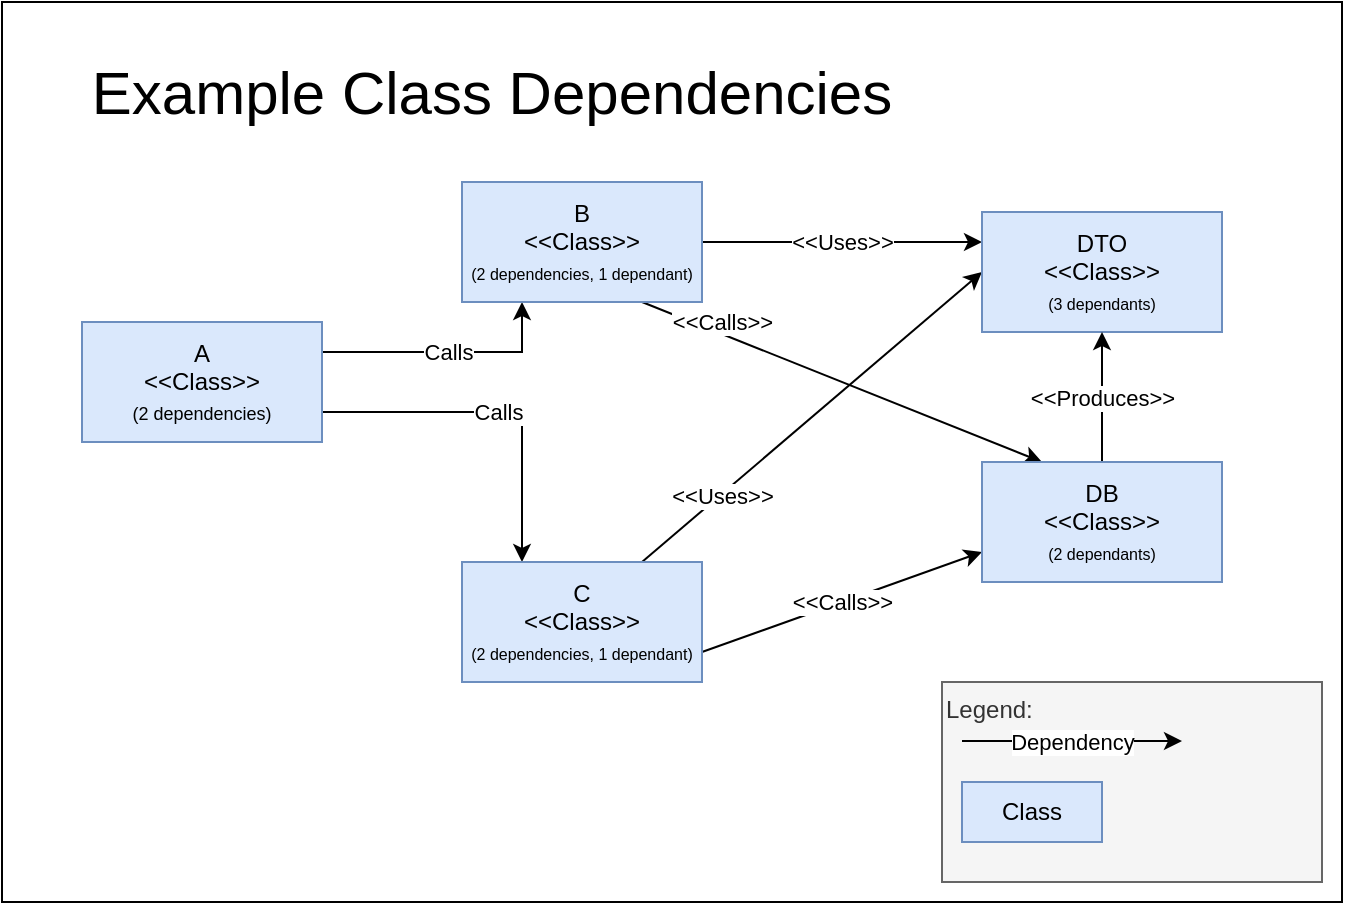 <mxfile>
    <diagram id="Jew0E0f_IU6ONkUttVpx" name="Page-2">
        <mxGraphModel dx="2199" dy="1421" grid="1" gridSize="10" guides="1" tooltips="1" connect="1" arrows="1" fold="1" page="1" pageScale="1" pageWidth="850" pageHeight="1100" math="0" shadow="0">
            <root>
                <mxCell id="8cNJv2CRTl0BE4FWie6P-0"/>
                <mxCell id="8cNJv2CRTl0BE4FWie6P-1" parent="8cNJv2CRTl0BE4FWie6P-0"/>
                <mxCell id="oEdM2Cvzhnc2OgbvoPjc-6" value="" style="rounded=0;whiteSpace=wrap;html=1;fontSize=30;align=left;verticalAlign=top;" parent="8cNJv2CRTl0BE4FWie6P-1" vertex="1">
                    <mxGeometry x="140" y="170" width="670" height="450" as="geometry"/>
                </mxCell>
                <mxCell id="oEdM2Cvzhnc2OgbvoPjc-1" value="Legend:" style="rounded=0;whiteSpace=wrap;html=1;verticalAlign=top;align=left;fillColor=#f5f5f5;strokeColor=#666666;fontColor=#333333;" parent="8cNJv2CRTl0BE4FWie6P-1" vertex="1">
                    <mxGeometry x="610" y="510" width="190" height="100" as="geometry"/>
                </mxCell>
                <mxCell id="iHU3DO1LwczNjCcZMyCM-0" value="Calls" style="edgeStyle=orthogonalEdgeStyle;rounded=0;orthogonalLoop=1;jettySize=auto;html=1;exitX=1;exitY=0.25;exitDx=0;exitDy=0;entryX=0.25;entryY=1;entryDx=0;entryDy=0;" parent="8cNJv2CRTl0BE4FWie6P-1" source="iHU3DO1LwczNjCcZMyCM-2" target="iHU3DO1LwczNjCcZMyCM-5" edge="1">
                    <mxGeometry relative="1" as="geometry"/>
                </mxCell>
                <mxCell id="iHU3DO1LwczNjCcZMyCM-1" value="Calls" style="edgeStyle=orthogonalEdgeStyle;rounded=0;orthogonalLoop=1;jettySize=auto;html=1;exitX=1;exitY=0.75;exitDx=0;exitDy=0;entryX=0.25;entryY=0;entryDx=0;entryDy=0;" parent="8cNJv2CRTl0BE4FWie6P-1" source="iHU3DO1LwczNjCcZMyCM-2" target="iHU3DO1LwczNjCcZMyCM-8" edge="1">
                    <mxGeometry relative="1" as="geometry"/>
                </mxCell>
                <mxCell id="iHU3DO1LwczNjCcZMyCM-2" value="A&lt;br&gt;&amp;lt;&amp;lt;Class&amp;gt;&amp;gt;&lt;br&gt;&lt;font style=&quot;font-size: 9px&quot;&gt;(2 dependencies)&lt;/font&gt;" style="rounded=0;whiteSpace=wrap;html=1;fillColor=#dae8fc;strokeColor=#6c8ebf;" parent="8cNJv2CRTl0BE4FWie6P-1" vertex="1">
                    <mxGeometry x="180" y="330" width="120" height="60" as="geometry"/>
                </mxCell>
                <mxCell id="iHU3DO1LwczNjCcZMyCM-3" value="&amp;lt;&amp;lt;Uses&amp;gt;&amp;gt;" style="rounded=0;orthogonalLoop=1;jettySize=auto;html=1;exitX=1;exitY=0.5;exitDx=0;exitDy=0;entryX=0;entryY=0.25;entryDx=0;entryDy=0;" parent="8cNJv2CRTl0BE4FWie6P-1" source="iHU3DO1LwczNjCcZMyCM-5" target="iHU3DO1LwczNjCcZMyCM-9" edge="1">
                    <mxGeometry relative="1" as="geometry"/>
                </mxCell>
                <mxCell id="iHU3DO1LwczNjCcZMyCM-4" value="&amp;lt;&amp;lt;Calls&amp;gt;&amp;gt;" style="rounded=0;orthogonalLoop=1;jettySize=auto;html=1;exitX=0.75;exitY=1;exitDx=0;exitDy=0;entryX=0.25;entryY=0;entryDx=0;entryDy=0;" parent="8cNJv2CRTl0BE4FWie6P-1" source="iHU3DO1LwczNjCcZMyCM-5" target="iHU3DO1LwczNjCcZMyCM-23" edge="1">
                    <mxGeometry x="-0.621" y="6" relative="1" as="geometry">
                        <mxPoint as="offset"/>
                    </mxGeometry>
                </mxCell>
                <mxCell id="iHU3DO1LwczNjCcZMyCM-5" value="B&lt;br&gt;&amp;lt;&amp;lt;Class&amp;gt;&amp;gt;&lt;br&gt;&lt;font style=&quot;font-size: 8px&quot;&gt;(2 dependencies, 1 dependant)&lt;/font&gt;" style="rounded=0;whiteSpace=wrap;html=1;fillColor=#dae8fc;strokeColor=#6c8ebf;" parent="8cNJv2CRTl0BE4FWie6P-1" vertex="1">
                    <mxGeometry x="370" y="260" width="120" height="60" as="geometry"/>
                </mxCell>
                <mxCell id="iHU3DO1LwczNjCcZMyCM-6" value="&amp;lt;&amp;lt;Uses&amp;gt;&amp;gt;" style="rounded=0;orthogonalLoop=1;jettySize=auto;html=1;exitX=0.75;exitY=0;exitDx=0;exitDy=0;entryX=0;entryY=0.5;entryDx=0;entryDy=0;" parent="8cNJv2CRTl0BE4FWie6P-1" source="iHU3DO1LwczNjCcZMyCM-8" target="iHU3DO1LwczNjCcZMyCM-9" edge="1">
                    <mxGeometry x="-0.539" y="-1" relative="1" as="geometry">
                        <mxPoint as="offset"/>
                    </mxGeometry>
                </mxCell>
                <mxCell id="iHU3DO1LwczNjCcZMyCM-7" value="&amp;lt;&amp;lt;Calls&amp;gt;&amp;gt;" style="rounded=0;orthogonalLoop=1;jettySize=auto;html=1;exitX=1;exitY=0.75;exitDx=0;exitDy=0;entryX=0;entryY=0.75;entryDx=0;entryDy=0;" parent="8cNJv2CRTl0BE4FWie6P-1" source="iHU3DO1LwczNjCcZMyCM-8" target="iHU3DO1LwczNjCcZMyCM-23" edge="1">
                    <mxGeometry relative="1" as="geometry"/>
                </mxCell>
                <mxCell id="iHU3DO1LwczNjCcZMyCM-8" value="C&lt;br&gt;&amp;lt;&amp;lt;Class&amp;gt;&amp;gt;&lt;br&gt;&lt;font style=&quot;font-size: 8px&quot;&gt;(2 dependencies, 1 dependant)&lt;/font&gt;" style="rounded=0;whiteSpace=wrap;html=1;fillColor=#dae8fc;strokeColor=#6c8ebf;" parent="8cNJv2CRTl0BE4FWie6P-1" vertex="1">
                    <mxGeometry x="370" y="450" width="120" height="60" as="geometry"/>
                </mxCell>
                <mxCell id="iHU3DO1LwczNjCcZMyCM-9" value="DTO&lt;br&gt;&amp;lt;&amp;lt;Class&amp;gt;&amp;gt;&lt;br&gt;&lt;font style=&quot;font-size: 8px&quot;&gt;(3 dependants)&lt;/font&gt;" style="rounded=0;whiteSpace=wrap;html=1;fillColor=#dae8fc;strokeColor=#6c8ebf;" parent="8cNJv2CRTl0BE4FWie6P-1" vertex="1">
                    <mxGeometry x="630" y="275" width="120" height="60" as="geometry"/>
                </mxCell>
                <mxCell id="iHU3DO1LwczNjCcZMyCM-22" value="&amp;lt;&amp;lt;Produces&amp;gt;&amp;gt;" style="edgeStyle=orthogonalEdgeStyle;rounded=0;orthogonalLoop=1;jettySize=auto;html=1;exitX=0.5;exitY=0;exitDx=0;exitDy=0;entryX=0.5;entryY=1;entryDx=0;entryDy=0;" parent="8cNJv2CRTl0BE4FWie6P-1" source="iHU3DO1LwczNjCcZMyCM-23" target="iHU3DO1LwczNjCcZMyCM-9" edge="1">
                    <mxGeometry relative="1" as="geometry"/>
                </mxCell>
                <mxCell id="iHU3DO1LwczNjCcZMyCM-23" value="DB&lt;br&gt;&amp;lt;&amp;lt;Class&amp;gt;&amp;gt;&lt;br&gt;&lt;font style=&quot;font-size: 8px&quot;&gt;(2 dependants)&lt;/font&gt;" style="rounded=0;whiteSpace=wrap;html=1;fillColor=#dae8fc;strokeColor=#6c8ebf;" parent="8cNJv2CRTl0BE4FWie6P-1" vertex="1">
                    <mxGeometry x="630" y="400" width="120" height="60" as="geometry"/>
                </mxCell>
                <mxCell id="oEdM2Cvzhnc2OgbvoPjc-2" value="Dependency" style="endArrow=classic;html=1;" parent="8cNJv2CRTl0BE4FWie6P-1" edge="1">
                    <mxGeometry width="50" height="50" relative="1" as="geometry">
                        <mxPoint x="620" y="539.5" as="sourcePoint"/>
                        <mxPoint x="730" y="539.5" as="targetPoint"/>
                    </mxGeometry>
                </mxCell>
                <mxCell id="oEdM2Cvzhnc2OgbvoPjc-3" value="Class" style="rounded=0;whiteSpace=wrap;html=1;fillColor=#dae8fc;strokeColor=#6c8ebf;" parent="8cNJv2CRTl0BE4FWie6P-1" vertex="1">
                    <mxGeometry x="620" y="560" width="70" height="30" as="geometry"/>
                </mxCell>
                <mxCell id="oEdM2Cvzhnc2OgbvoPjc-5" value="Example Class Dependencies" style="text;html=1;strokeColor=none;fillColor=none;align=center;verticalAlign=middle;whiteSpace=wrap;rounded=0;fontSize=30;" parent="8cNJv2CRTl0BE4FWie6P-1" vertex="1">
                    <mxGeometry x="170" y="200" width="430" height="30" as="geometry"/>
                </mxCell>
            </root>
        </mxGraphModel>
    </diagram>
</mxfile>